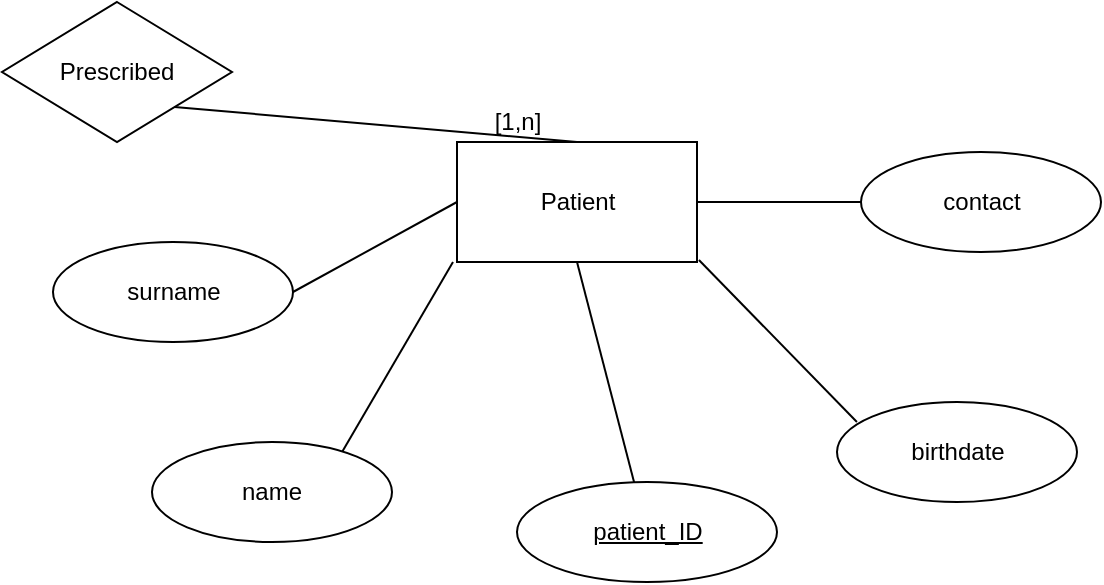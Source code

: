 <mxfile version="12.2.6" type="google" pages="1"><diagram id="L3hG80Bel_4lOcOgs4gY" name="Page-1"><mxGraphModel dx="197" dy="1730" grid="1" gridSize="10" guides="1" tooltips="1" connect="1" arrows="1" fold="1" page="1" pageScale="1" pageWidth="827" pageHeight="1169" math="0" shadow="0"><root><mxCell id="0"/><mxCell id="1" parent="0"/><mxCell id="HPJBFarUttvuhFyAmrye-1" value="Patient" style="rounded=0;whiteSpace=wrap;html=1;" parent="1" vertex="1"><mxGeometry x="1147.5" y="-1040" width="120" height="60" as="geometry"/></mxCell><mxCell id="HPJBFarUttvuhFyAmrye-3" value="&lt;u&gt;patient_ID&lt;/u&gt;" style="ellipse;whiteSpace=wrap;html=1;" parent="1" vertex="1"><mxGeometry x="1177.5" y="-870" width="130" height="50" as="geometry"/></mxCell><mxCell id="HPJBFarUttvuhFyAmrye-5" value="" style="endArrow=none;html=1;entryX=0.5;entryY=1;entryDx=0;entryDy=0;" parent="1" source="HPJBFarUttvuhFyAmrye-3" target="HPJBFarUttvuhFyAmrye-1" edge="1"><mxGeometry width="50" height="50" relative="1" as="geometry"><mxPoint x="1147.5" y="-770" as="sourcePoint"/><mxPoint x="1197.5" y="-820" as="targetPoint"/></mxGeometry></mxCell><mxCell id="HPJBFarUttvuhFyAmrye-6" value="" style="endArrow=none;html=1;entryX=1.008;entryY=0.983;entryDx=0;entryDy=0;entryPerimeter=0;exitX=0.083;exitY=0.2;exitDx=0;exitDy=0;exitPerimeter=0;" parent="1" source="HPJBFarUttvuhFyAmrye-11" target="HPJBFarUttvuhFyAmrye-1" edge="1"><mxGeometry width="50" height="50" relative="1" as="geometry"><mxPoint x="1347.5" y="-900" as="sourcePoint"/><mxPoint x="1197.5" y="-800" as="targetPoint"/></mxGeometry></mxCell><mxCell id="HPJBFarUttvuhFyAmrye-7" value="" style="endArrow=none;html=1;exitX=0.792;exitY=0.1;exitDx=0;exitDy=0;exitPerimeter=0;" parent="1" source="HPJBFarUttvuhFyAmrye-8" edge="1"><mxGeometry width="50" height="50" relative="1" as="geometry"><mxPoint x="1057.5" y="-890" as="sourcePoint"/><mxPoint x="1145.5" y="-980" as="targetPoint"/></mxGeometry></mxCell><mxCell id="HPJBFarUttvuhFyAmrye-8" value="name" style="ellipse;whiteSpace=wrap;html=1;" parent="1" vertex="1"><mxGeometry x="995" y="-890" width="120" height="50" as="geometry"/></mxCell><mxCell id="HPJBFarUttvuhFyAmrye-10" value="surname" style="ellipse;whiteSpace=wrap;html=1;" parent="1" vertex="1"><mxGeometry x="945.5" y="-990" width="120" height="50" as="geometry"/></mxCell><mxCell id="HPJBFarUttvuhFyAmrye-11" value="birthdate" style="ellipse;whiteSpace=wrap;html=1;" parent="1" vertex="1"><mxGeometry x="1337.5" y="-910" width="120" height="50" as="geometry"/></mxCell><mxCell id="HPJBFarUttvuhFyAmrye-12" value="contact" style="ellipse;whiteSpace=wrap;html=1;" parent="1" vertex="1"><mxGeometry x="1349.5" y="-1035" width="120" height="50" as="geometry"/></mxCell><mxCell id="HPJBFarUttvuhFyAmrye-13" value="" style="endArrow=none;html=1;entryX=1;entryY=0.5;entryDx=0;entryDy=0;exitX=0;exitY=0.5;exitDx=0;exitDy=0;" parent="1" source="HPJBFarUttvuhFyAmrye-12" target="HPJBFarUttvuhFyAmrye-1" edge="1"><mxGeometry width="50" height="50" relative="1" as="geometry"><mxPoint x="1354.5" y="-1015" as="sourcePoint"/><mxPoint x="1007.5" y="-830" as="targetPoint"/></mxGeometry></mxCell><mxCell id="HPJBFarUttvuhFyAmrye-14" value="" style="endArrow=none;html=1;entryX=0;entryY=0.5;entryDx=0;entryDy=0;exitX=1;exitY=0.5;exitDx=0;exitDy=0;" parent="1" source="HPJBFarUttvuhFyAmrye-10" target="HPJBFarUttvuhFyAmrye-1" edge="1"><mxGeometry width="50" height="50" relative="1" as="geometry"><mxPoint x="957.5" y="-780" as="sourcePoint"/><mxPoint x="1007.5" y="-830" as="targetPoint"/></mxGeometry></mxCell><mxCell id="HPJBFarUttvuhFyAmrye-15" value="Prescribed" style="rhombus;whiteSpace=wrap;html=1;" parent="1" vertex="1"><mxGeometry x="920" y="-1110" width="115" height="70" as="geometry"/></mxCell><mxCell id="HPJBFarUttvuhFyAmrye-16" value="" style="endArrow=none;html=1;exitX=0.5;exitY=0;exitDx=0;exitDy=0;entryX=1;entryY=1;entryDx=0;entryDy=0;" parent="1" source="HPJBFarUttvuhFyAmrye-1" target="HPJBFarUttvuhFyAmrye-15" edge="1"><mxGeometry width="50" height="50" relative="1" as="geometry"><mxPoint x="1187.5" y="-1060" as="sourcePoint"/><mxPoint x="1237.5" y="-1110" as="targetPoint"/></mxGeometry></mxCell><mxCell id="HPJBFarUttvuhFyAmrye-18" value="[1,n]" style="text;html=1;strokeColor=none;fillColor=none;align=center;verticalAlign=middle;whiteSpace=wrap;rounded=0;rotation=0;" parent="1" vertex="1"><mxGeometry x="1157.5" y="-1060" width="40" height="20" as="geometry"/></mxCell></root></mxGraphModel></diagram></mxfile>